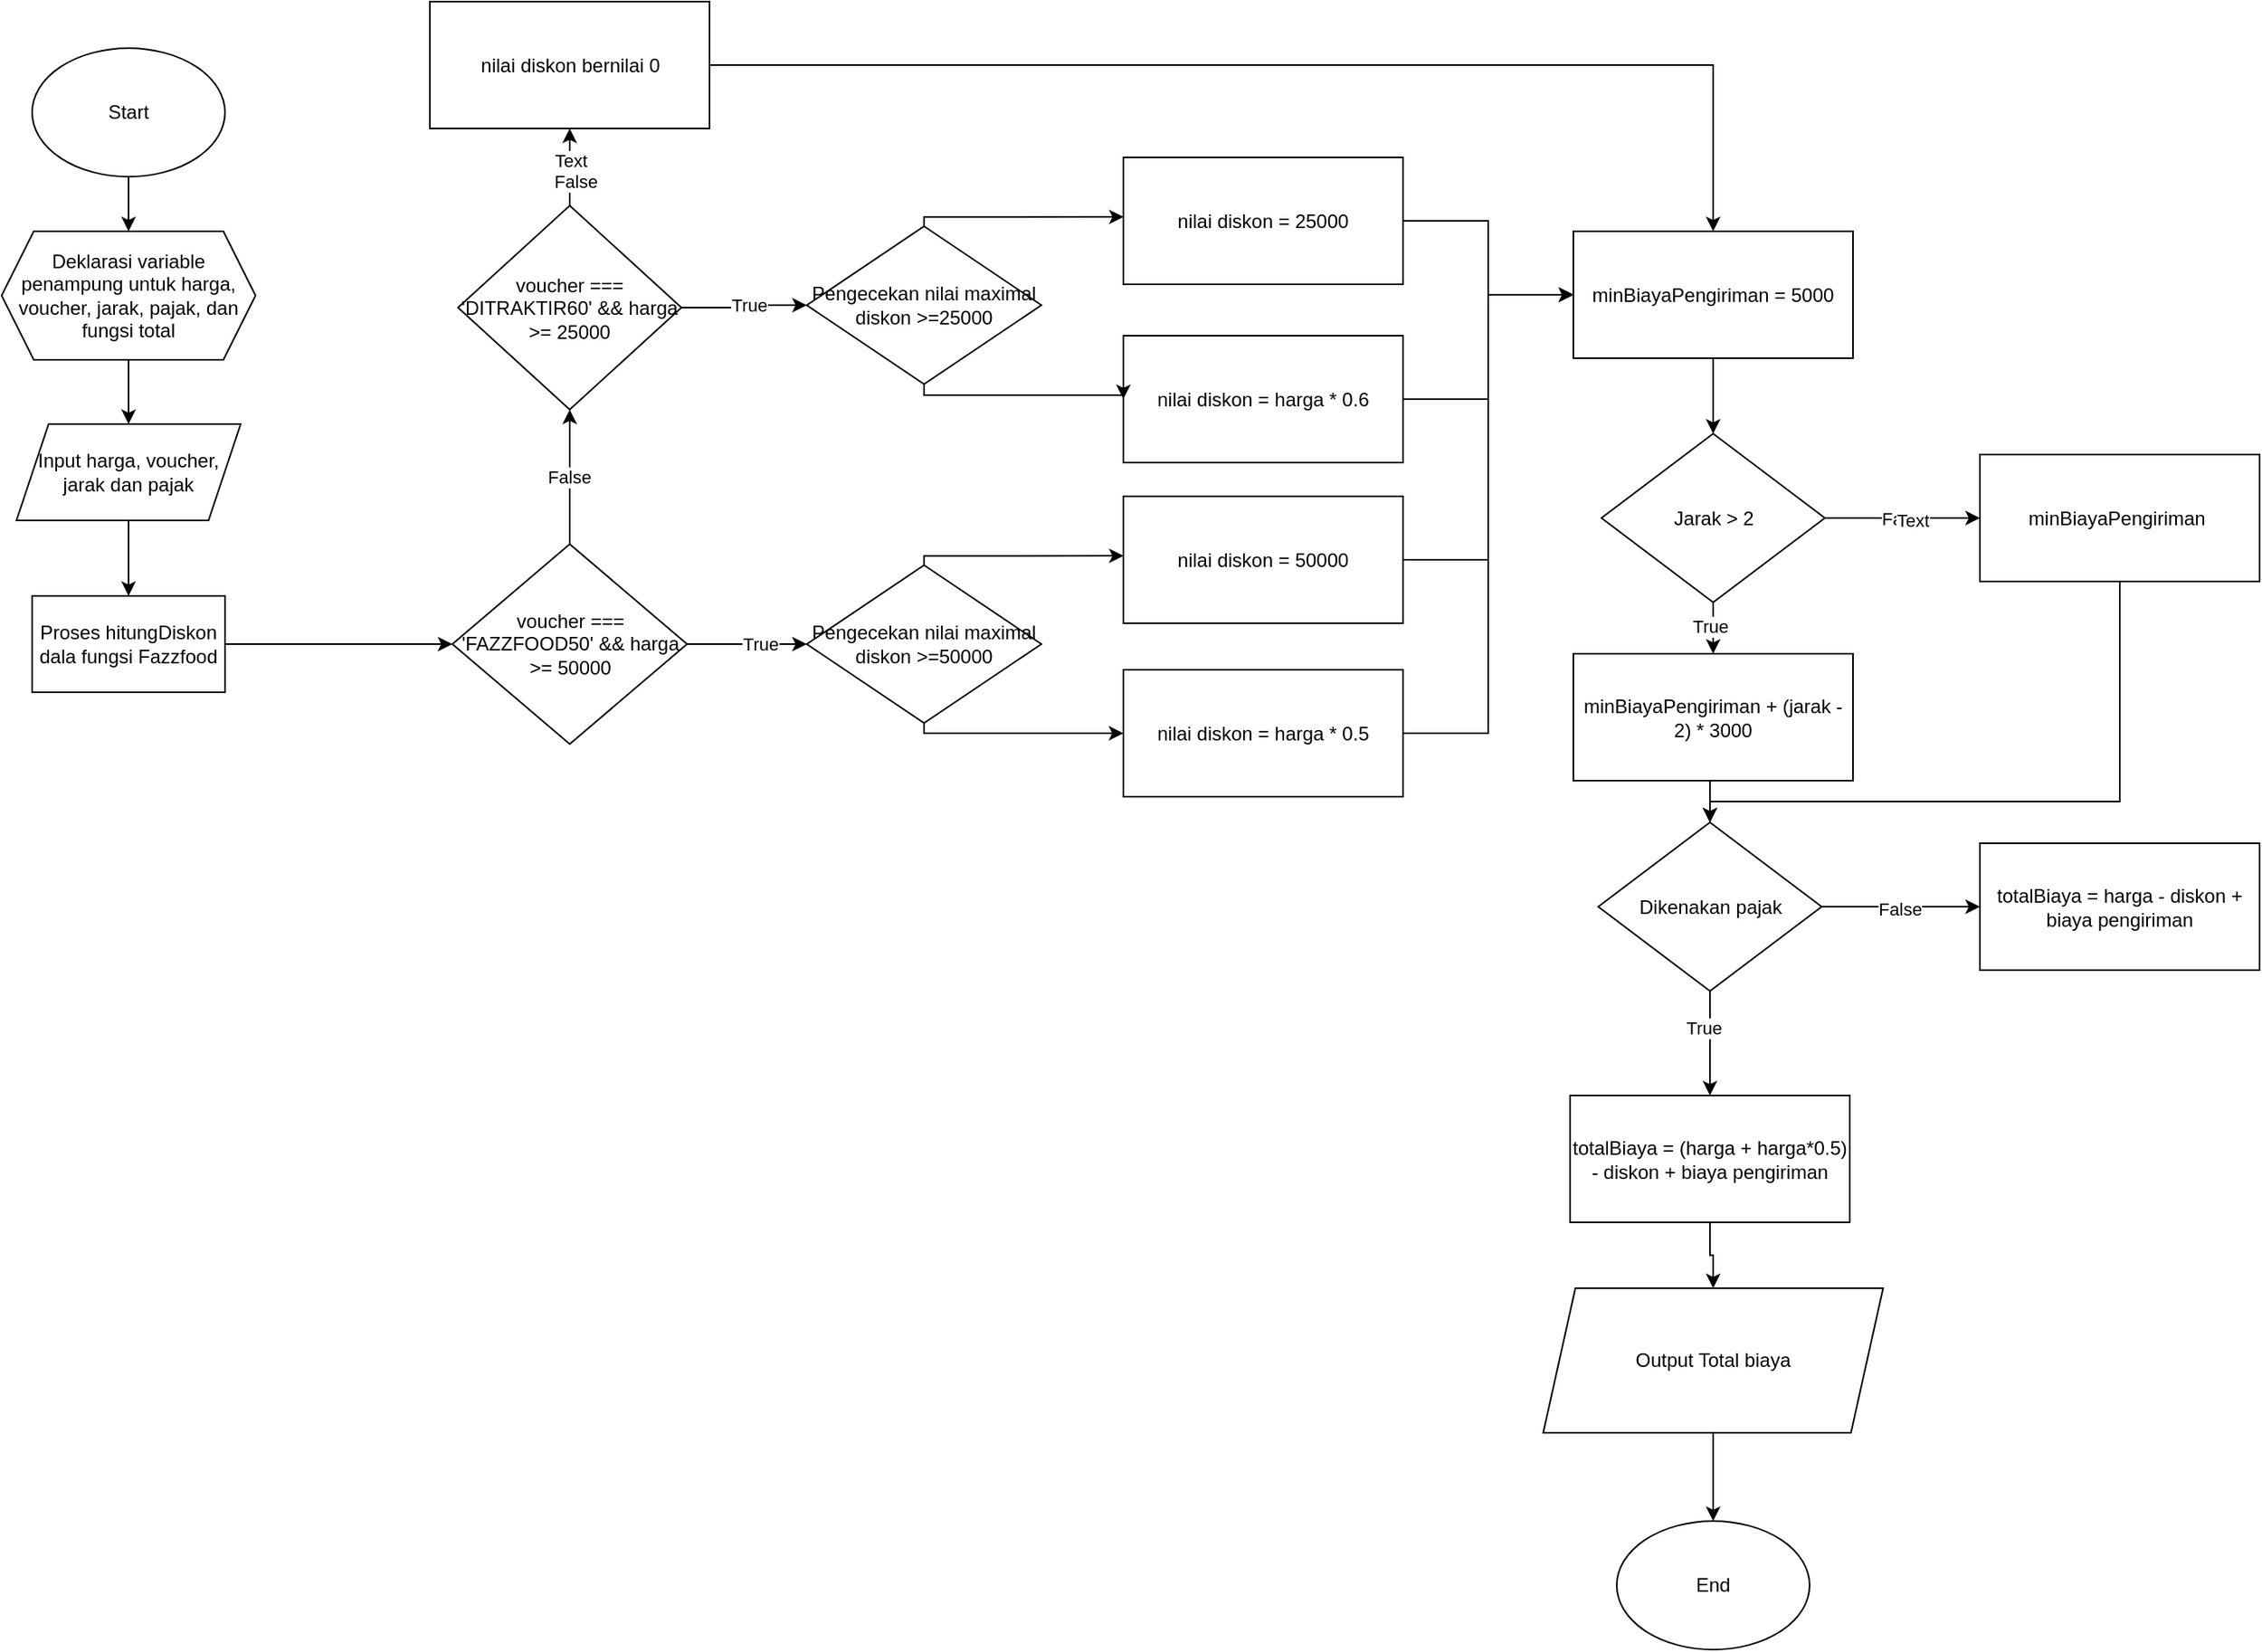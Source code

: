 <mxfile version="24.3.1" type="github" pages="2">
  <diagram name="Page-1" id="Uo2u7tEG_lrzLejc6Ttq">
    <mxGraphModel dx="2118" dy="555" grid="0" gridSize="10" guides="1" tooltips="1" connect="1" arrows="1" fold="1" page="0" pageScale="1" pageWidth="850" pageHeight="1100" math="0" shadow="0">
      <root>
        <mxCell id="0" />
        <mxCell id="1" parent="0" />
        <mxCell id="35b_0dzXBRFAwwr3QzYx-32" style="edgeStyle=orthogonalEdgeStyle;rounded=0;orthogonalLoop=1;jettySize=auto;html=1;exitX=0.5;exitY=1;exitDx=0;exitDy=0;entryX=0.5;entryY=0;entryDx=0;entryDy=0;" edge="1" parent="1" source="rYIxd7MZFAvHpRsqJdDO-1" target="35b_0dzXBRFAwwr3QzYx-2">
          <mxGeometry relative="1" as="geometry" />
        </mxCell>
        <mxCell id="rYIxd7MZFAvHpRsqJdDO-1" value="Start" style="ellipse;whiteSpace=wrap;html=1;" parent="1" vertex="1">
          <mxGeometry x="-633" y="81" width="120" height="80" as="geometry" />
        </mxCell>
        <mxCell id="35b_0dzXBRFAwwr3QzYx-34" style="edgeStyle=orthogonalEdgeStyle;rounded=0;orthogonalLoop=1;jettySize=auto;html=1;exitX=0.5;exitY=1;exitDx=0;exitDy=0;entryX=0.5;entryY=0;entryDx=0;entryDy=0;" edge="1" parent="1" source="rYIxd7MZFAvHpRsqJdDO-2" target="35b_0dzXBRFAwwr3QzYx-3">
          <mxGeometry relative="1" as="geometry" />
        </mxCell>
        <mxCell id="rYIxd7MZFAvHpRsqJdDO-2" value="Input harga, voucher, jarak dan pajak" style="shape=parallelogram;perimeter=parallelogramPerimeter;whiteSpace=wrap;html=1;fixedSize=1;" parent="1" vertex="1">
          <mxGeometry x="-642.75" y="315" width="139.5" height="60" as="geometry" />
        </mxCell>
        <mxCell id="35b_0dzXBRFAwwr3QzYx-33" style="edgeStyle=orthogonalEdgeStyle;rounded=0;orthogonalLoop=1;jettySize=auto;html=1;exitX=0.5;exitY=1;exitDx=0;exitDy=0;entryX=0.5;entryY=0;entryDx=0;entryDy=0;" edge="1" parent="1" source="35b_0dzXBRFAwwr3QzYx-2" target="rYIxd7MZFAvHpRsqJdDO-2">
          <mxGeometry relative="1" as="geometry" />
        </mxCell>
        <mxCell id="35b_0dzXBRFAwwr3QzYx-2" value="Deklarasi variable penampung untuk harga, voucher, jarak, pajak, dan fungsi total" style="shape=hexagon;perimeter=hexagonPerimeter2;whiteSpace=wrap;html=1;fixedSize=1;" vertex="1" parent="1">
          <mxGeometry x="-652" y="195" width="158" height="80" as="geometry" />
        </mxCell>
        <mxCell id="35b_0dzXBRFAwwr3QzYx-35" style="edgeStyle=orthogonalEdgeStyle;rounded=0;orthogonalLoop=1;jettySize=auto;html=1;exitX=1;exitY=0.5;exitDx=0;exitDy=0;entryX=0;entryY=0.5;entryDx=0;entryDy=0;" edge="1" parent="1" source="35b_0dzXBRFAwwr3QzYx-3" target="35b_0dzXBRFAwwr3QzYx-7">
          <mxGeometry relative="1" as="geometry" />
        </mxCell>
        <mxCell id="35b_0dzXBRFAwwr3QzYx-3" value="Proses hitungDiskon dala fungsi Fazzfood" style="rounded=0;whiteSpace=wrap;html=1;" vertex="1" parent="1">
          <mxGeometry x="-633" y="422" width="120" height="60" as="geometry" />
        </mxCell>
        <mxCell id="35b_0dzXBRFAwwr3QzYx-37" style="edgeStyle=orthogonalEdgeStyle;rounded=0;orthogonalLoop=1;jettySize=auto;html=1;exitX=0.5;exitY=0;exitDx=0;exitDy=0;entryX=0.5;entryY=1;entryDx=0;entryDy=0;" edge="1" parent="1" source="35b_0dzXBRFAwwr3QzYx-4" target="35b_0dzXBRFAwwr3QzYx-8">
          <mxGeometry relative="1" as="geometry" />
        </mxCell>
        <mxCell id="u7nZbo7VWtErgNVq_y-T-4" value="Text" style="edgeLabel;html=1;align=center;verticalAlign=middle;resizable=0;points=[];" vertex="1" connectable="0" parent="35b_0dzXBRFAwwr3QzYx-37">
          <mxGeometry x="0.172" relative="1" as="geometry">
            <mxPoint as="offset" />
          </mxGeometry>
        </mxCell>
        <mxCell id="u7nZbo7VWtErgNVq_y-T-5" value="False" style="edgeLabel;html=1;align=center;verticalAlign=middle;resizable=0;points=[];" vertex="1" connectable="0" parent="35b_0dzXBRFAwwr3QzYx-37">
          <mxGeometry x="-0.368" y="-3" relative="1" as="geometry">
            <mxPoint as="offset" />
          </mxGeometry>
        </mxCell>
        <mxCell id="35b_0dzXBRFAwwr3QzYx-47" style="edgeStyle=orthogonalEdgeStyle;rounded=0;orthogonalLoop=1;jettySize=auto;html=1;exitX=1;exitY=0.5;exitDx=0;exitDy=0;entryX=0;entryY=0.5;entryDx=0;entryDy=0;" edge="1" parent="1" source="35b_0dzXBRFAwwr3QzYx-4" target="35b_0dzXBRFAwwr3QzYx-45">
          <mxGeometry relative="1" as="geometry" />
        </mxCell>
        <mxCell id="u7nZbo7VWtErgNVq_y-T-3" value="True" style="edgeLabel;html=1;align=center;verticalAlign=middle;resizable=0;points=[];" vertex="1" connectable="0" parent="35b_0dzXBRFAwwr3QzYx-47">
          <mxGeometry x="0.084" relative="1" as="geometry">
            <mxPoint as="offset" />
          </mxGeometry>
        </mxCell>
        <mxCell id="35b_0dzXBRFAwwr3QzYx-4" value="voucher === &#39;DITRAKTIR60&#39; &amp;amp;&amp;amp; harga &amp;gt;= 25000" style="rhombus;whiteSpace=wrap;html=1;" vertex="1" parent="1">
          <mxGeometry x="-368" y="179" width="139" height="127" as="geometry" />
        </mxCell>
        <mxCell id="35b_0dzXBRFAwwr3QzYx-36" style="edgeStyle=orthogonalEdgeStyle;rounded=0;orthogonalLoop=1;jettySize=auto;html=1;exitX=0.5;exitY=0;exitDx=0;exitDy=0;entryX=0.5;entryY=1;entryDx=0;entryDy=0;" edge="1" parent="1" source="35b_0dzXBRFAwwr3QzYx-7" target="35b_0dzXBRFAwwr3QzYx-4">
          <mxGeometry relative="1" as="geometry" />
        </mxCell>
        <mxCell id="u7nZbo7VWtErgNVq_y-T-2" value="False" style="edgeLabel;html=1;align=center;verticalAlign=middle;resizable=0;points=[];" vertex="1" connectable="0" parent="35b_0dzXBRFAwwr3QzYx-36">
          <mxGeometry x="0.013" y="1" relative="1" as="geometry">
            <mxPoint as="offset" />
          </mxGeometry>
        </mxCell>
        <mxCell id="35b_0dzXBRFAwwr3QzYx-38" style="edgeStyle=orthogonalEdgeStyle;rounded=0;orthogonalLoop=1;jettySize=auto;html=1;exitX=1;exitY=0.5;exitDx=0;exitDy=0;entryX=0;entryY=0.5;entryDx=0;entryDy=0;" edge="1" parent="1" source="35b_0dzXBRFAwwr3QzYx-7" target="35b_0dzXBRFAwwr3QzYx-26">
          <mxGeometry relative="1" as="geometry" />
        </mxCell>
        <mxCell id="u7nZbo7VWtErgNVq_y-T-1" value="True" style="edgeLabel;html=1;align=center;verticalAlign=middle;resizable=0;points=[];" vertex="1" connectable="0" parent="35b_0dzXBRFAwwr3QzYx-38">
          <mxGeometry x="0.212" relative="1" as="geometry">
            <mxPoint as="offset" />
          </mxGeometry>
        </mxCell>
        <mxCell id="35b_0dzXBRFAwwr3QzYx-7" value="voucher === &#39;FAZZFOOD50&#39; &amp;amp;&amp;amp; harga &amp;gt;= 50000" style="rhombus;whiteSpace=wrap;html=1;" vertex="1" parent="1">
          <mxGeometry x="-371.5" y="389.75" width="146" height="124.5" as="geometry" />
        </mxCell>
        <mxCell id="35b_0dzXBRFAwwr3QzYx-53" style="edgeStyle=orthogonalEdgeStyle;rounded=0;orthogonalLoop=1;jettySize=auto;html=1;exitX=1;exitY=0.5;exitDx=0;exitDy=0;" edge="1" parent="1" source="35b_0dzXBRFAwwr3QzYx-8" target="35b_0dzXBRFAwwr3QzYx-14">
          <mxGeometry relative="1" as="geometry" />
        </mxCell>
        <mxCell id="35b_0dzXBRFAwwr3QzYx-8" value="nilai diskon bernilai 0" style="rounded=0;whiteSpace=wrap;html=1;" vertex="1" parent="1">
          <mxGeometry x="-385.5" y="52" width="174" height="79" as="geometry" />
        </mxCell>
        <mxCell id="35b_0dzXBRFAwwr3QzYx-58" style="edgeStyle=orthogonalEdgeStyle;rounded=0;orthogonalLoop=1;jettySize=auto;html=1;exitX=1;exitY=0.5;exitDx=0;exitDy=0;entryX=0;entryY=0.5;entryDx=0;entryDy=0;" edge="1" parent="1" source="35b_0dzXBRFAwwr3QzYx-9" target="35b_0dzXBRFAwwr3QzYx-14">
          <mxGeometry relative="1" as="geometry" />
        </mxCell>
        <mxCell id="35b_0dzXBRFAwwr3QzYx-9" value="nilai diskon = 50000" style="rounded=0;whiteSpace=wrap;html=1;" vertex="1" parent="1">
          <mxGeometry x="46" y="360" width="174" height="79" as="geometry" />
        </mxCell>
        <mxCell id="35b_0dzXBRFAwwr3QzYx-59" style="edgeStyle=orthogonalEdgeStyle;rounded=0;orthogonalLoop=1;jettySize=auto;html=1;exitX=1;exitY=0.5;exitDx=0;exitDy=0;entryX=0;entryY=0.5;entryDx=0;entryDy=0;" edge="1" parent="1" source="35b_0dzXBRFAwwr3QzYx-10" target="35b_0dzXBRFAwwr3QzYx-14">
          <mxGeometry relative="1" as="geometry" />
        </mxCell>
        <mxCell id="35b_0dzXBRFAwwr3QzYx-10" value="nilai diskon = harga * 0.5" style="rounded=0;whiteSpace=wrap;html=1;" vertex="1" parent="1">
          <mxGeometry x="46" y="468" width="174" height="79" as="geometry" />
        </mxCell>
        <mxCell id="35b_0dzXBRFAwwr3QzYx-60" style="edgeStyle=orthogonalEdgeStyle;rounded=0;orthogonalLoop=1;jettySize=auto;html=1;exitX=0.5;exitY=1;exitDx=0;exitDy=0;entryX=0.5;entryY=0;entryDx=0;entryDy=0;" edge="1" parent="1" source="35b_0dzXBRFAwwr3QzYx-14" target="35b_0dzXBRFAwwr3QzYx-52">
          <mxGeometry relative="1" as="geometry" />
        </mxCell>
        <mxCell id="35b_0dzXBRFAwwr3QzYx-14" value="minBiayaPengiriman = 5000" style="rounded=0;whiteSpace=wrap;html=1;" vertex="1" parent="1">
          <mxGeometry x="326" y="195" width="174" height="79" as="geometry" />
        </mxCell>
        <mxCell id="35b_0dzXBRFAwwr3QzYx-67" style="edgeStyle=orthogonalEdgeStyle;rounded=0;orthogonalLoop=1;jettySize=auto;html=1;exitX=1;exitY=0.5;exitDx=0;exitDy=0;entryX=0;entryY=0.5;entryDx=0;entryDy=0;" edge="1" parent="1" source="35b_0dzXBRFAwwr3QzYx-15" target="35b_0dzXBRFAwwr3QzYx-16">
          <mxGeometry relative="1" as="geometry" />
        </mxCell>
        <mxCell id="u7nZbo7VWtErgNVq_y-T-8" value="False" style="edgeLabel;html=1;align=center;verticalAlign=middle;resizable=0;points=[];" vertex="1" connectable="0" parent="35b_0dzXBRFAwwr3QzYx-67">
          <mxGeometry x="-0.014" y="-1" relative="1" as="geometry">
            <mxPoint as="offset" />
          </mxGeometry>
        </mxCell>
        <mxCell id="35b_0dzXBRFAwwr3QzYx-68" style="edgeStyle=orthogonalEdgeStyle;rounded=0;orthogonalLoop=1;jettySize=auto;html=1;exitX=0.5;exitY=1;exitDx=0;exitDy=0;entryX=0.5;entryY=0;entryDx=0;entryDy=0;" edge="1" parent="1" source="35b_0dzXBRFAwwr3QzYx-15" target="35b_0dzXBRFAwwr3QzYx-17">
          <mxGeometry relative="1" as="geometry" />
        </mxCell>
        <mxCell id="u7nZbo7VWtErgNVq_y-T-9" value="True" style="edgeLabel;html=1;align=center;verticalAlign=middle;resizable=0;points=[];" vertex="1" connectable="0" parent="35b_0dzXBRFAwwr3QzYx-68">
          <mxGeometry x="-0.332" y="-4" relative="1" as="geometry">
            <mxPoint y="1" as="offset" />
          </mxGeometry>
        </mxCell>
        <mxCell id="35b_0dzXBRFAwwr3QzYx-15" value="Dikenakan pajak" style="rhombus;whiteSpace=wrap;html=1;" vertex="1" parent="1">
          <mxGeometry x="341.5" y="563" width="139" height="105" as="geometry" />
        </mxCell>
        <mxCell id="35b_0dzXBRFAwwr3QzYx-16" value="totalBiaya = harga - diskon + biaya pengiriman" style="rounded=0;whiteSpace=wrap;html=1;" vertex="1" parent="1">
          <mxGeometry x="579" y="576" width="174" height="79" as="geometry" />
        </mxCell>
        <mxCell id="35b_0dzXBRFAwwr3QzYx-69" style="edgeStyle=orthogonalEdgeStyle;rounded=0;orthogonalLoop=1;jettySize=auto;html=1;exitX=0.5;exitY=1;exitDx=0;exitDy=0;entryX=0.5;entryY=0;entryDx=0;entryDy=0;" edge="1" parent="1" source="35b_0dzXBRFAwwr3QzYx-17" target="35b_0dzXBRFAwwr3QzYx-22">
          <mxGeometry relative="1" as="geometry" />
        </mxCell>
        <mxCell id="35b_0dzXBRFAwwr3QzYx-17" value="totalBiaya = (harga + harga*0.5) - diskon + biaya pengiriman" style="rounded=0;whiteSpace=wrap;html=1;" vertex="1" parent="1">
          <mxGeometry x="324" y="733" width="174" height="79" as="geometry" />
        </mxCell>
        <mxCell id="35b_0dzXBRFAwwr3QzYx-70" style="edgeStyle=orthogonalEdgeStyle;rounded=0;orthogonalLoop=1;jettySize=auto;html=1;exitX=0.5;exitY=1;exitDx=0;exitDy=0;entryX=0.5;entryY=0;entryDx=0;entryDy=0;" edge="1" parent="1" source="35b_0dzXBRFAwwr3QzYx-22" target="35b_0dzXBRFAwwr3QzYx-23">
          <mxGeometry relative="1" as="geometry" />
        </mxCell>
        <mxCell id="35b_0dzXBRFAwwr3QzYx-22" value="Output Total biaya" style="shape=parallelogram;perimeter=parallelogramPerimeter;whiteSpace=wrap;html=1;fixedSize=1;" vertex="1" parent="1">
          <mxGeometry x="307.25" y="853" width="211.5" height="90" as="geometry" />
        </mxCell>
        <mxCell id="35b_0dzXBRFAwwr3QzYx-23" value="End" style="ellipse;whiteSpace=wrap;html=1;" vertex="1" parent="1">
          <mxGeometry x="353" y="998" width="120" height="80" as="geometry" />
        </mxCell>
        <mxCell id="35b_0dzXBRFAwwr3QzYx-40" style="edgeStyle=orthogonalEdgeStyle;rounded=0;orthogonalLoop=1;jettySize=auto;html=1;exitX=0.5;exitY=1;exitDx=0;exitDy=0;entryX=0;entryY=0.5;entryDx=0;entryDy=0;" edge="1" parent="1" source="35b_0dzXBRFAwwr3QzYx-26" target="35b_0dzXBRFAwwr3QzYx-10">
          <mxGeometry relative="1" as="geometry">
            <Array as="points">
              <mxPoint x="-78" y="508" />
            </Array>
          </mxGeometry>
        </mxCell>
        <mxCell id="35b_0dzXBRFAwwr3QzYx-26" value="Pengecekan nilai maximal diskon &amp;gt;=50000" style="rhombus;whiteSpace=wrap;html=1;" vertex="1" parent="1">
          <mxGeometry x="-151" y="402.88" width="146" height="98.25" as="geometry" />
        </mxCell>
        <mxCell id="35b_0dzXBRFAwwr3QzYx-39" style="edgeStyle=orthogonalEdgeStyle;rounded=0;orthogonalLoop=1;jettySize=auto;html=1;exitX=0.5;exitY=0;exitDx=0;exitDy=0;entryX=0.001;entryY=0.469;entryDx=0;entryDy=0;entryPerimeter=0;" edge="1" parent="1" source="35b_0dzXBRFAwwr3QzYx-26" target="35b_0dzXBRFAwwr3QzYx-9">
          <mxGeometry relative="1" as="geometry">
            <Array as="points">
              <mxPoint x="-78" y="397" />
            </Array>
          </mxGeometry>
        </mxCell>
        <mxCell id="35b_0dzXBRFAwwr3QzYx-54" style="edgeStyle=orthogonalEdgeStyle;rounded=0;orthogonalLoop=1;jettySize=auto;html=1;exitX=1;exitY=0.5;exitDx=0;exitDy=0;" edge="1" parent="1" source="35b_0dzXBRFAwwr3QzYx-42" target="35b_0dzXBRFAwwr3QzYx-14">
          <mxGeometry relative="1" as="geometry" />
        </mxCell>
        <mxCell id="35b_0dzXBRFAwwr3QzYx-42" value="nilai diskon = 25000" style="rounded=0;whiteSpace=wrap;html=1;" vertex="1" parent="1">
          <mxGeometry x="46" y="149" width="174" height="79" as="geometry" />
        </mxCell>
        <mxCell id="35b_0dzXBRFAwwr3QzYx-56" style="edgeStyle=orthogonalEdgeStyle;rounded=0;orthogonalLoop=1;jettySize=auto;html=1;exitX=1;exitY=0.5;exitDx=0;exitDy=0;" edge="1" parent="1" source="35b_0dzXBRFAwwr3QzYx-43" target="35b_0dzXBRFAwwr3QzYx-14">
          <mxGeometry relative="1" as="geometry" />
        </mxCell>
        <mxCell id="35b_0dzXBRFAwwr3QzYx-43" value="nilai diskon = harga * 0.6" style="rounded=0;whiteSpace=wrap;html=1;" vertex="1" parent="1">
          <mxGeometry x="46" y="260" width="174" height="79" as="geometry" />
        </mxCell>
        <mxCell id="35b_0dzXBRFAwwr3QzYx-44" style="edgeStyle=orthogonalEdgeStyle;rounded=0;orthogonalLoop=1;jettySize=auto;html=1;exitX=0.5;exitY=1;exitDx=0;exitDy=0;entryX=0;entryY=0.5;entryDx=0;entryDy=0;" edge="1" source="35b_0dzXBRFAwwr3QzYx-45" target="35b_0dzXBRFAwwr3QzYx-43" parent="1">
          <mxGeometry relative="1" as="geometry">
            <Array as="points">
              <mxPoint x="-78" y="297" />
            </Array>
          </mxGeometry>
        </mxCell>
        <mxCell id="35b_0dzXBRFAwwr3QzYx-45" value="Pengecekan nilai maximal diskon &amp;gt;=25000" style="rhombus;whiteSpace=wrap;html=1;" vertex="1" parent="1">
          <mxGeometry x="-151" y="191.88" width="146" height="98.25" as="geometry" />
        </mxCell>
        <mxCell id="35b_0dzXBRFAwwr3QzYx-46" style="edgeStyle=orthogonalEdgeStyle;rounded=0;orthogonalLoop=1;jettySize=auto;html=1;exitX=0.5;exitY=0;exitDx=0;exitDy=0;entryX=0.001;entryY=0.469;entryDx=0;entryDy=0;entryPerimeter=0;" edge="1" source="35b_0dzXBRFAwwr3QzYx-45" target="35b_0dzXBRFAwwr3QzYx-42" parent="1">
          <mxGeometry relative="1" as="geometry">
            <Array as="points">
              <mxPoint x="-78" y="186" />
            </Array>
          </mxGeometry>
        </mxCell>
        <mxCell id="35b_0dzXBRFAwwr3QzYx-62" value="False" style="edgeStyle=orthogonalEdgeStyle;rounded=0;orthogonalLoop=1;jettySize=auto;html=1;exitX=1;exitY=0.5;exitDx=0;exitDy=0;entryX=0;entryY=0.5;entryDx=0;entryDy=0;" edge="1" parent="1" source="35b_0dzXBRFAwwr3QzYx-52" target="35b_0dzXBRFAwwr3QzYx-61">
          <mxGeometry relative="1" as="geometry" />
        </mxCell>
        <mxCell id="u7nZbo7VWtErgNVq_y-T-6" value="Text" style="edgeLabel;html=1;align=center;verticalAlign=middle;resizable=0;points=[];" vertex="1" connectable="0" parent="35b_0dzXBRFAwwr3QzYx-62">
          <mxGeometry x="0.136" y="-1" relative="1" as="geometry">
            <mxPoint x="-1" as="offset" />
          </mxGeometry>
        </mxCell>
        <mxCell id="35b_0dzXBRFAwwr3QzYx-64" style="edgeStyle=orthogonalEdgeStyle;rounded=0;orthogonalLoop=1;jettySize=auto;html=1;exitX=0.5;exitY=1;exitDx=0;exitDy=0;entryX=0.5;entryY=0;entryDx=0;entryDy=0;" edge="1" parent="1" source="35b_0dzXBRFAwwr3QzYx-52" target="35b_0dzXBRFAwwr3QzYx-63">
          <mxGeometry relative="1" as="geometry" />
        </mxCell>
        <mxCell id="u7nZbo7VWtErgNVq_y-T-7" value="True" style="edgeLabel;html=1;align=center;verticalAlign=middle;resizable=0;points=[];" vertex="1" connectable="0" parent="35b_0dzXBRFAwwr3QzYx-64">
          <mxGeometry x="-0.107" y="-2" relative="1" as="geometry">
            <mxPoint as="offset" />
          </mxGeometry>
        </mxCell>
        <mxCell id="35b_0dzXBRFAwwr3QzYx-52" value="Jarak &amp;gt; 2" style="rhombus;whiteSpace=wrap;html=1;" vertex="1" parent="1">
          <mxGeometry x="343.5" y="321" width="139" height="105" as="geometry" />
        </mxCell>
        <mxCell id="35b_0dzXBRFAwwr3QzYx-66" style="edgeStyle=orthogonalEdgeStyle;rounded=0;orthogonalLoop=1;jettySize=auto;html=1;exitX=0.5;exitY=1;exitDx=0;exitDy=0;entryX=0.5;entryY=0;entryDx=0;entryDy=0;" edge="1" parent="1" source="35b_0dzXBRFAwwr3QzYx-61" target="35b_0dzXBRFAwwr3QzYx-15">
          <mxGeometry relative="1" as="geometry">
            <Array as="points">
              <mxPoint x="666" y="550" />
              <mxPoint x="411" y="550" />
            </Array>
          </mxGeometry>
        </mxCell>
        <mxCell id="35b_0dzXBRFAwwr3QzYx-61" value="minBiayaPengiriman&amp;nbsp;" style="rounded=0;whiteSpace=wrap;html=1;" vertex="1" parent="1">
          <mxGeometry x="579" y="334" width="174" height="79" as="geometry" />
        </mxCell>
        <mxCell id="35b_0dzXBRFAwwr3QzYx-65" style="edgeStyle=orthogonalEdgeStyle;rounded=0;orthogonalLoop=1;jettySize=auto;html=1;exitX=0.5;exitY=1;exitDx=0;exitDy=0;entryX=0.5;entryY=0;entryDx=0;entryDy=0;" edge="1" parent="1" source="35b_0dzXBRFAwwr3QzYx-63" target="35b_0dzXBRFAwwr3QzYx-15">
          <mxGeometry relative="1" as="geometry" />
        </mxCell>
        <mxCell id="35b_0dzXBRFAwwr3QzYx-63" value="minBiayaPengiriman + (jarak - 2) * 3000" style="rounded=0;whiteSpace=wrap;html=1;" vertex="1" parent="1">
          <mxGeometry x="326" y="458" width="174" height="79" as="geometry" />
        </mxCell>
      </root>
    </mxGraphModel>
  </diagram>
  <diagram id="nuC8Ax_H9xBdokMIt42s" name="Page-2">
    <mxGraphModel dx="3339" dy="2149" grid="0" gridSize="10" guides="1" tooltips="1" connect="1" arrows="1" fold="1" page="1" pageScale="1" pageWidth="850" pageHeight="1100" math="0" shadow="0">
      <root>
        <mxCell id="0" />
        <mxCell id="1" parent="0" />
        <mxCell id="c6fVYJ-i1Qcl1N3udx0y-1" style="edgeStyle=orthogonalEdgeStyle;rounded=0;orthogonalLoop=1;jettySize=auto;html=1;exitX=0.5;exitY=1;exitDx=0;exitDy=0;entryX=0.5;entryY=0;entryDx=0;entryDy=0;" edge="1" parent="1" source="_o7Od1sVKJQ2oDsUsaq_-1" target="zdehXh8jDcu0j8fo2TEM-1">
          <mxGeometry relative="1" as="geometry" />
        </mxCell>
        <mxCell id="_o7Od1sVKJQ2oDsUsaq_-1" value="Start" style="ellipse;whiteSpace=wrap;html=1;" vertex="1" parent="1">
          <mxGeometry x="42" y="36" width="107" height="56" as="geometry" />
        </mxCell>
        <mxCell id="c6fVYJ-i1Qcl1N3udx0y-2" style="edgeStyle=orthogonalEdgeStyle;rounded=0;orthogonalLoop=1;jettySize=auto;html=1;exitX=0.5;exitY=1;exitDx=0;exitDy=0;entryX=0.5;entryY=0;entryDx=0;entryDy=0;" edge="1" parent="1" source="zdehXh8jDcu0j8fo2TEM-1" target="zdehXh8jDcu0j8fo2TEM-3">
          <mxGeometry relative="1" as="geometry" />
        </mxCell>
        <mxCell id="zdehXh8jDcu0j8fo2TEM-1" value="Deklarasi variable result dan currentNum" style="shape=hexagon;perimeter=hexagonPerimeter2;whiteSpace=wrap;html=1;fixedSize=1;" vertex="1" parent="1">
          <mxGeometry x="26.25" y="122" width="138.5" height="72" as="geometry" />
        </mxCell>
        <mxCell id="c6fVYJ-i1Qcl1N3udx0y-3" style="edgeStyle=orthogonalEdgeStyle;rounded=0;orthogonalLoop=1;jettySize=auto;html=1;exitX=0.5;exitY=1;exitDx=0;exitDy=0;entryX=0.5;entryY=0;entryDx=0;entryDy=0;" edge="1" parent="1" source="zdehXh8jDcu0j8fo2TEM-3" target="WLlgRnIR2XegNx-I-f0g-4">
          <mxGeometry relative="1" as="geometry" />
        </mxCell>
        <mxCell id="zdehXh8jDcu0j8fo2TEM-3" value="Input" style="shape=parallelogram;perimeter=parallelogramPerimeter;whiteSpace=wrap;html=1;fixedSize=1;" vertex="1" parent="1">
          <mxGeometry x="24.5" y="225" width="142" height="64" as="geometry" />
        </mxCell>
        <mxCell id="c6fVYJ-i1Qcl1N3udx0y-7" style="edgeStyle=orthogonalEdgeStyle;rounded=0;orthogonalLoop=1;jettySize=auto;html=1;exitX=0.5;exitY=1;exitDx=0;exitDy=0;entryX=0.5;entryY=0;entryDx=0;entryDy=0;" edge="1" parent="1" source="WLlgRnIR2XegNx-I-f0g-2" target="WLlgRnIR2XegNx-I-f0g-3">
          <mxGeometry relative="1" as="geometry" />
        </mxCell>
        <mxCell id="WLlgRnIR2XegNx-I-f0g-2" value="i = 0" style="rounded=0;whiteSpace=wrap;html=1;" vertex="1" parent="1">
          <mxGeometry x="37.5" y="419" width="116" height="57" as="geometry" />
        </mxCell>
        <mxCell id="c6fVYJ-i1Qcl1N3udx0y-8" style="edgeStyle=orthogonalEdgeStyle;rounded=0;orthogonalLoop=1;jettySize=auto;html=1;exitX=0.5;exitY=1;exitDx=0;exitDy=0;entryX=0.5;entryY=0;entryDx=0;entryDy=0;" edge="1" parent="1" source="WLlgRnIR2XegNx-I-f0g-3" target="WLlgRnIR2XegNx-I-f0g-5">
          <mxGeometry relative="1" as="geometry" />
        </mxCell>
        <mxCell id="c6fVYJ-i1Qcl1N3udx0y-9" value="True" style="edgeLabel;html=1;align=center;verticalAlign=middle;resizable=0;points=[];" vertex="1" connectable="0" parent="c6fVYJ-i1Qcl1N3udx0y-8">
          <mxGeometry x="-0.136" y="-1" relative="1" as="geometry">
            <mxPoint as="offset" />
          </mxGeometry>
        </mxCell>
        <mxCell id="c6fVYJ-i1Qcl1N3udx0y-31" style="edgeStyle=orthogonalEdgeStyle;rounded=0;orthogonalLoop=1;jettySize=auto;html=1;exitX=1;exitY=0.5;exitDx=0;exitDy=0;entryX=0;entryY=0.5;entryDx=0;entryDy=0;" edge="1" parent="1" source="WLlgRnIR2XegNx-I-f0g-3" target="c6fVYJ-i1Qcl1N3udx0y-30">
          <mxGeometry relative="1" as="geometry" />
        </mxCell>
        <mxCell id="c6fVYJ-i1Qcl1N3udx0y-32" value="False" style="edgeLabel;html=1;align=center;verticalAlign=middle;resizable=0;points=[];" vertex="1" connectable="0" parent="c6fVYJ-i1Qcl1N3udx0y-31">
          <mxGeometry x="0.253" y="1" relative="1" as="geometry">
            <mxPoint x="-16" y="1" as="offset" />
          </mxGeometry>
        </mxCell>
        <mxCell id="WLlgRnIR2XegNx-I-f0g-3" value="i &amp;lt; numStr.length" style="rhombus;whiteSpace=wrap;html=1;" vertex="1" parent="1">
          <mxGeometry x="21" y="499" width="149" height="85" as="geometry" />
        </mxCell>
        <mxCell id="c6fVYJ-i1Qcl1N3udx0y-6" style="edgeStyle=orthogonalEdgeStyle;rounded=0;orthogonalLoop=1;jettySize=auto;html=1;exitX=0.5;exitY=1;exitDx=0;exitDy=0;entryX=0.5;entryY=0;entryDx=0;entryDy=0;" edge="1" parent="1" source="WLlgRnIR2XegNx-I-f0g-4" target="WLlgRnIR2XegNx-I-f0g-2">
          <mxGeometry relative="1" as="geometry" />
        </mxCell>
        <mxCell id="WLlgRnIR2XegNx-I-f0g-4" value="numStr = input + &quot;&quot;" style="rounded=0;whiteSpace=wrap;html=1;" vertex="1" parent="1">
          <mxGeometry x="37.5" y="323" width="116" height="57" as="geometry" />
        </mxCell>
        <mxCell id="c6fVYJ-i1Qcl1N3udx0y-10" style="edgeStyle=orthogonalEdgeStyle;rounded=0;orthogonalLoop=1;jettySize=auto;html=1;exitX=0.5;exitY=1;exitDx=0;exitDy=0;entryX=0.5;entryY=0;entryDx=0;entryDy=0;" edge="1" parent="1" source="WLlgRnIR2XegNx-I-f0g-5" target="WLlgRnIR2XegNx-I-f0g-6">
          <mxGeometry relative="1" as="geometry" />
        </mxCell>
        <mxCell id="WLlgRnIR2XegNx-I-f0g-5" value="char = numStr[i]" style="rounded=0;whiteSpace=wrap;html=1;" vertex="1" parent="1">
          <mxGeometry x="35.5" y="627" width="120" height="60" as="geometry" />
        </mxCell>
        <mxCell id="c6fVYJ-i1Qcl1N3udx0y-23" style="edgeStyle=orthogonalEdgeStyle;rounded=0;orthogonalLoop=1;jettySize=auto;html=1;exitX=0;exitY=0.5;exitDx=0;exitDy=0;entryX=1;entryY=0.5;entryDx=0;entryDy=0;" edge="1" parent="1" source="WLlgRnIR2XegNx-I-f0g-6" target="WLlgRnIR2XegNx-I-f0g-8">
          <mxGeometry relative="1" as="geometry" />
        </mxCell>
        <mxCell id="c6fVYJ-i1Qcl1N3udx0y-25" value="True" style="edgeLabel;html=1;align=center;verticalAlign=middle;resizable=0;points=[];" vertex="1" connectable="0" parent="c6fVYJ-i1Qcl1N3udx0y-23">
          <mxGeometry x="0.031" y="3" relative="1" as="geometry">
            <mxPoint x="4" y="-3" as="offset" />
          </mxGeometry>
        </mxCell>
        <mxCell id="c6fVYJ-i1Qcl1N3udx0y-27" style="edgeStyle=orthogonalEdgeStyle;rounded=0;orthogonalLoop=1;jettySize=auto;html=1;exitX=0.5;exitY=1;exitDx=0;exitDy=0;entryX=0.5;entryY=0;entryDx=0;entryDy=0;" edge="1" parent="1" source="WLlgRnIR2XegNx-I-f0g-6" target="c6fVYJ-i1Qcl1N3udx0y-20">
          <mxGeometry relative="1" as="geometry" />
        </mxCell>
        <mxCell id="c6fVYJ-i1Qcl1N3udx0y-29" value="False" style="edgeLabel;html=1;align=center;verticalAlign=middle;resizable=0;points=[];" vertex="1" connectable="0" parent="c6fVYJ-i1Qcl1N3udx0y-27">
          <mxGeometry x="-0.021" y="4" relative="1" as="geometry">
            <mxPoint as="offset" />
          </mxGeometry>
        </mxCell>
        <mxCell id="WLlgRnIR2XegNx-I-f0g-6" value="char === &quot;0&quot;" style="rhombus;whiteSpace=wrap;html=1;" vertex="1" parent="1">
          <mxGeometry x="21" y="713" width="149" height="85" as="geometry" />
        </mxCell>
        <mxCell id="c6fVYJ-i1Qcl1N3udx0y-22" style="edgeStyle=orthogonalEdgeStyle;rounded=0;orthogonalLoop=1;jettySize=auto;html=1;exitX=0.5;exitY=0;exitDx=0;exitDy=0;entryX=0.5;entryY=1;entryDx=0;entryDy=0;" edge="1" parent="1" source="WLlgRnIR2XegNx-I-f0g-8" target="c6fVYJ-i1Qcl1N3udx0y-17">
          <mxGeometry relative="1" as="geometry" />
        </mxCell>
        <mxCell id="WLlgRnIR2XegNx-I-f0g-8" value="result += sortNumber(currentNum)" style="shape=process;whiteSpace=wrap;html=1;backgroundOutline=1;" vertex="1" parent="1">
          <mxGeometry x="-165" y="714" width="142" height="84" as="geometry" />
        </mxCell>
        <mxCell id="c6fVYJ-i1Qcl1N3udx0y-19" style="edgeStyle=orthogonalEdgeStyle;rounded=0;orthogonalLoop=1;jettySize=auto;html=1;exitX=1;exitY=0.5;exitDx=0;exitDy=0;entryX=0;entryY=0.5;entryDx=0;entryDy=0;" edge="1" parent="1" source="c6fVYJ-i1Qcl1N3udx0y-17" target="WLlgRnIR2XegNx-I-f0g-3">
          <mxGeometry relative="1" as="geometry" />
        </mxCell>
        <mxCell id="c6fVYJ-i1Qcl1N3udx0y-17" value="i++" style="rounded=0;whiteSpace=wrap;html=1;" vertex="1" parent="1">
          <mxGeometry x="-154" y="511.5" width="120" height="60" as="geometry" />
        </mxCell>
        <mxCell id="c6fVYJ-i1Qcl1N3udx0y-28" style="edgeStyle=orthogonalEdgeStyle;rounded=0;orthogonalLoop=1;jettySize=auto;html=1;exitX=0;exitY=0.5;exitDx=0;exitDy=0;entryX=0;entryY=0.5;entryDx=0;entryDy=0;" edge="1" parent="1" source="c6fVYJ-i1Qcl1N3udx0y-20" target="c6fVYJ-i1Qcl1N3udx0y-17">
          <mxGeometry relative="1" as="geometry" />
        </mxCell>
        <mxCell id="c6fVYJ-i1Qcl1N3udx0y-20" value="currentNum += char" style="rounded=0;whiteSpace=wrap;html=1;" vertex="1" parent="1">
          <mxGeometry x="35.5" y="845" width="120" height="60" as="geometry" />
        </mxCell>
        <mxCell id="c6fVYJ-i1Qcl1N3udx0y-34" style="edgeStyle=orthogonalEdgeStyle;rounded=0;orthogonalLoop=1;jettySize=auto;html=1;exitX=0.5;exitY=1;exitDx=0;exitDy=0;entryX=0.5;entryY=0;entryDx=0;entryDy=0;" edge="1" parent="1" source="c6fVYJ-i1Qcl1N3udx0y-30">
          <mxGeometry relative="1" as="geometry">
            <mxPoint x="325.5" y="618" as="targetPoint" />
          </mxGeometry>
        </mxCell>
        <mxCell id="c6fVYJ-i1Qcl1N3udx0y-35" value="True" style="edgeLabel;html=1;align=center;verticalAlign=middle;resizable=0;points=[];" vertex="1" connectable="0" parent="c6fVYJ-i1Qcl1N3udx0y-34">
          <mxGeometry x="-0.041" y="-1" relative="1" as="geometry">
            <mxPoint y="1" as="offset" />
          </mxGeometry>
        </mxCell>
        <mxCell id="c6fVYJ-i1Qcl1N3udx0y-42" style="edgeStyle=orthogonalEdgeStyle;rounded=0;orthogonalLoop=1;jettySize=auto;html=1;exitX=1;exitY=0.5;exitDx=0;exitDy=0;entryX=1;entryY=0.5;entryDx=0;entryDy=0;" edge="1" parent="1" source="c6fVYJ-i1Qcl1N3udx0y-30" target="c6fVYJ-i1Qcl1N3udx0y-37">
          <mxGeometry relative="1" as="geometry">
            <mxPoint x="472" y="804" as="targetPoint" />
            <Array as="points">
              <mxPoint x="473" y="542" />
              <mxPoint x="473" y="806" />
            </Array>
          </mxGeometry>
        </mxCell>
        <mxCell id="c6fVYJ-i1Qcl1N3udx0y-30" value="if currentNum !== &quot;&quot;" style="rhombus;whiteSpace=wrap;html=1;" vertex="1" parent="1">
          <mxGeometry x="261" y="501.5" width="129" height="80" as="geometry" />
        </mxCell>
        <mxCell id="c6fVYJ-i1Qcl1N3udx0y-40" style="edgeStyle=orthogonalEdgeStyle;rounded=0;orthogonalLoop=1;jettySize=auto;html=1;exitX=0.5;exitY=1;exitDx=0;exitDy=0;entryX=0.5;entryY=0;entryDx=0;entryDy=0;" edge="1" parent="1" source="c6fVYJ-i1Qcl1N3udx0y-36" target="c6fVYJ-i1Qcl1N3udx0y-37">
          <mxGeometry relative="1" as="geometry" />
        </mxCell>
        <mxCell id="c6fVYJ-i1Qcl1N3udx0y-36" value="result += sortNumber(currentNum)" style="shape=process;whiteSpace=wrap;html=1;backgroundOutline=1;" vertex="1" parent="1">
          <mxGeometry x="254.5" y="619" width="142" height="84" as="geometry" />
        </mxCell>
        <mxCell id="c6fVYJ-i1Qcl1N3udx0y-44" style="edgeStyle=orthogonalEdgeStyle;rounded=0;orthogonalLoop=1;jettySize=auto;html=1;exitX=0.5;exitY=1;exitDx=0;exitDy=0;entryX=0.5;entryY=0;entryDx=0;entryDy=0;" edge="1" parent="1" source="c6fVYJ-i1Qcl1N3udx0y-37" target="c6fVYJ-i1Qcl1N3udx0y-43">
          <mxGeometry relative="1" as="geometry" />
        </mxCell>
        <mxCell id="c6fVYJ-i1Qcl1N3udx0y-37" value="ubah result menjadi number" style="rounded=0;whiteSpace=wrap;html=1;" vertex="1" parent="1">
          <mxGeometry x="265.5" y="776" width="120" height="60" as="geometry" />
        </mxCell>
        <mxCell id="c6fVYJ-i1Qcl1N3udx0y-46" style="edgeStyle=orthogonalEdgeStyle;rounded=0;orthogonalLoop=1;jettySize=auto;html=1;exitX=0.5;exitY=1;exitDx=0;exitDy=0;entryX=0.5;entryY=0;entryDx=0;entryDy=0;" edge="1" parent="1" source="c6fVYJ-i1Qcl1N3udx0y-43" target="c6fVYJ-i1Qcl1N3udx0y-45">
          <mxGeometry relative="1" as="geometry" />
        </mxCell>
        <mxCell id="c6fVYJ-i1Qcl1N3udx0y-43" value="Output" style="shape=parallelogram;perimeter=parallelogramPerimeter;whiteSpace=wrap;html=1;fixedSize=1;" vertex="1" parent="1">
          <mxGeometry x="265.5" y="890" width="120" height="60" as="geometry" />
        </mxCell>
        <mxCell id="c6fVYJ-i1Qcl1N3udx0y-45" value="End" style="ellipse;whiteSpace=wrap;html=1;" vertex="1" parent="1">
          <mxGeometry x="272" y="1001" width="107" height="56" as="geometry" />
        </mxCell>
        <mxCell id="c6fVYJ-i1Qcl1N3udx0y-59" style="edgeStyle=orthogonalEdgeStyle;rounded=0;orthogonalLoop=1;jettySize=auto;html=1;exitX=0.5;exitY=1;exitDx=0;exitDy=0;entryX=0.5;entryY=0;entryDx=0;entryDy=0;" edge="1" parent="1" source="c6fVYJ-i1Qcl1N3udx0y-47" target="c6fVYJ-i1Qcl1N3udx0y-50">
          <mxGeometry relative="1" as="geometry" />
        </mxCell>
        <mxCell id="c6fVYJ-i1Qcl1N3udx0y-47" value="Start" style="ellipse;whiteSpace=wrap;html=1;" vertex="1" parent="1">
          <mxGeometry x="757" y="36" width="107" height="56" as="geometry" />
        </mxCell>
        <mxCell id="c6fVYJ-i1Qcl1N3udx0y-48" value="&lt;font style=&quot;font-size: 18px;&quot;&gt;Divide And Sorting&lt;/font&gt;" style="text;html=1;align=center;verticalAlign=middle;whiteSpace=wrap;rounded=0;" vertex="1" parent="1">
          <mxGeometry x="28.5" y="-39" width="138" height="72" as="geometry" />
        </mxCell>
        <mxCell id="c6fVYJ-i1Qcl1N3udx0y-49" value="&lt;font style=&quot;font-size: 18px;&quot;&gt;Sorting Process&lt;/font&gt;" style="text;html=1;align=center;verticalAlign=middle;whiteSpace=wrap;rounded=0;" vertex="1" parent="1">
          <mxGeometry x="741.5" y="-39" width="138" height="72" as="geometry" />
        </mxCell>
        <mxCell id="c6fVYJ-i1Qcl1N3udx0y-60" style="edgeStyle=orthogonalEdgeStyle;rounded=0;orthogonalLoop=1;jettySize=auto;html=1;exitX=0.5;exitY=1;exitDx=0;exitDy=0;entryX=0.5;entryY=0;entryDx=0;entryDy=0;" edge="1" parent="1" source="c6fVYJ-i1Qcl1N3udx0y-50" target="c6fVYJ-i1Qcl1N3udx0y-53">
          <mxGeometry relative="1" as="geometry" />
        </mxCell>
        <mxCell id="c6fVYJ-i1Qcl1N3udx0y-50" value="numArr = new Array(numStr.length)" style="rounded=0;whiteSpace=wrap;html=1;" vertex="1" parent="1">
          <mxGeometry x="750.5" y="112" width="120" height="60" as="geometry" />
        </mxCell>
        <mxCell id="c6fVYJ-i1Qcl1N3udx0y-63" style="edgeStyle=orthogonalEdgeStyle;rounded=0;orthogonalLoop=1;jettySize=auto;html=1;exitX=0.5;exitY=1;exitDx=0;exitDy=0;entryX=0.5;entryY=0;entryDx=0;entryDy=0;" edge="1" parent="1" source="c6fVYJ-i1Qcl1N3udx0y-51" target="c6fVYJ-i1Qcl1N3udx0y-54">
          <mxGeometry relative="1" as="geometry" />
        </mxCell>
        <mxCell id="c6fVYJ-i1Qcl1N3udx0y-51" value="j = i + 1" style="rounded=0;whiteSpace=wrap;html=1;" vertex="1" parent="1">
          <mxGeometry x="750.5" y="421" width="120" height="60" as="geometry" />
        </mxCell>
        <mxCell id="c6fVYJ-i1Qcl1N3udx0y-62" style="edgeStyle=orthogonalEdgeStyle;rounded=0;orthogonalLoop=1;jettySize=auto;html=1;exitX=0.5;exitY=1;exitDx=0;exitDy=0;entryX=0.5;entryY=0;entryDx=0;entryDy=0;" edge="1" parent="1" source="c6fVYJ-i1Qcl1N3udx0y-52" target="c6fVYJ-i1Qcl1N3udx0y-51">
          <mxGeometry relative="1" as="geometry" />
        </mxCell>
        <mxCell id="c6fVYJ-i1Qcl1N3udx0y-74" style="edgeStyle=orthogonalEdgeStyle;rounded=0;orthogonalLoop=1;jettySize=auto;html=1;exitX=1;exitY=0.5;exitDx=0;exitDy=0;entryX=0;entryY=0.5;entryDx=0;entryDy=0;" edge="1" parent="1" source="c6fVYJ-i1Qcl1N3udx0y-52" target="c6fVYJ-i1Qcl1N3udx0y-72">
          <mxGeometry relative="1" as="geometry" />
        </mxCell>
        <mxCell id="c6fVYJ-i1Qcl1N3udx0y-52" value="i &amp;lt; numArr.length" style="rhombus;whiteSpace=wrap;html=1;" vertex="1" parent="1">
          <mxGeometry x="736" y="293" width="149" height="85" as="geometry" />
        </mxCell>
        <mxCell id="c6fVYJ-i1Qcl1N3udx0y-61" style="edgeStyle=orthogonalEdgeStyle;rounded=0;orthogonalLoop=1;jettySize=auto;html=1;exitX=0.5;exitY=1;exitDx=0;exitDy=0;entryX=0.5;entryY=0;entryDx=0;entryDy=0;" edge="1" parent="1" source="c6fVYJ-i1Qcl1N3udx0y-53" target="c6fVYJ-i1Qcl1N3udx0y-52">
          <mxGeometry relative="1" as="geometry" />
        </mxCell>
        <mxCell id="c6fVYJ-i1Qcl1N3udx0y-53" value="i = 0" style="rounded=0;whiteSpace=wrap;html=1;" vertex="1" parent="1">
          <mxGeometry x="752.5" y="204" width="116" height="57" as="geometry" />
        </mxCell>
        <mxCell id="c6fVYJ-i1Qcl1N3udx0y-64" style="edgeStyle=orthogonalEdgeStyle;rounded=0;orthogonalLoop=1;jettySize=auto;html=1;exitX=0.5;exitY=1;exitDx=0;exitDy=0;entryX=0.5;entryY=0;entryDx=0;entryDy=0;" edge="1" parent="1" source="c6fVYJ-i1Qcl1N3udx0y-54" target="c6fVYJ-i1Qcl1N3udx0y-55">
          <mxGeometry relative="1" as="geometry" />
        </mxCell>
        <mxCell id="c6fVYJ-i1Qcl1N3udx0y-68" style="edgeStyle=orthogonalEdgeStyle;rounded=0;orthogonalLoop=1;jettySize=auto;html=1;exitX=0;exitY=0.5;exitDx=0;exitDy=0;entryX=0.5;entryY=1;entryDx=0;entryDy=0;" edge="1" parent="1" source="c6fVYJ-i1Qcl1N3udx0y-54" target="c6fVYJ-i1Qcl1N3udx0y-57">
          <mxGeometry relative="1" as="geometry" />
        </mxCell>
        <mxCell id="c6fVYJ-i1Qcl1N3udx0y-54" value="j &amp;lt; numArr.length" style="rhombus;whiteSpace=wrap;html=1;" vertex="1" parent="1">
          <mxGeometry x="736" y="524" width="149" height="85" as="geometry" />
        </mxCell>
        <mxCell id="c6fVYJ-i1Qcl1N3udx0y-65" style="edgeStyle=orthogonalEdgeStyle;rounded=0;orthogonalLoop=1;jettySize=auto;html=1;exitX=0.5;exitY=1;exitDx=0;exitDy=0;entryX=0.5;entryY=0;entryDx=0;entryDy=0;" edge="1" parent="1" source="c6fVYJ-i1Qcl1N3udx0y-55" target="c6fVYJ-i1Qcl1N3udx0y-56">
          <mxGeometry relative="1" as="geometry" />
        </mxCell>
        <mxCell id="c6fVYJ-i1Qcl1N3udx0y-55" value="numArr[i] &amp;gt; numArr[j]" style="rhombus;whiteSpace=wrap;html=1;" vertex="1" parent="1">
          <mxGeometry x="736" y="652" width="149" height="85" as="geometry" />
        </mxCell>
        <mxCell id="c6fVYJ-i1Qcl1N3udx0y-66" style="edgeStyle=orthogonalEdgeStyle;rounded=0;orthogonalLoop=1;jettySize=auto;html=1;exitX=1;exitY=0.5;exitDx=0;exitDy=0;entryX=0.5;entryY=1;entryDx=0;entryDy=0;" edge="1" parent="1" source="c6fVYJ-i1Qcl1N3udx0y-56" target="c6fVYJ-i1Qcl1N3udx0y-58">
          <mxGeometry relative="1" as="geometry" />
        </mxCell>
        <mxCell id="c6fVYJ-i1Qcl1N3udx0y-56" value="&lt;div&gt;const temp = numArr[i]&lt;/div&gt;&lt;div&gt;&lt;span style=&quot;background-color: initial;&quot;&gt;numArr[i] = numArr[j]&lt;/span&gt;&lt;/div&gt;&lt;div&gt;&lt;span style=&quot;background-color: initial;&quot;&gt;numArr[j] = temp&lt;/span&gt;&lt;/div&gt;" style="rounded=0;whiteSpace=wrap;html=1;" vertex="1" parent="1">
          <mxGeometry x="735.5" y="780" width="149.5" height="60" as="geometry" />
        </mxCell>
        <mxCell id="c6fVYJ-i1Qcl1N3udx0y-69" style="edgeStyle=orthogonalEdgeStyle;rounded=0;orthogonalLoop=1;jettySize=auto;html=1;exitX=1;exitY=0.5;exitDx=0;exitDy=0;entryX=0;entryY=0.5;entryDx=0;entryDy=0;" edge="1" parent="1" source="c6fVYJ-i1Qcl1N3udx0y-57" target="c6fVYJ-i1Qcl1N3udx0y-52">
          <mxGeometry relative="1" as="geometry" />
        </mxCell>
        <mxCell id="c6fVYJ-i1Qcl1N3udx0y-57" value="I++" style="rounded=0;whiteSpace=wrap;html=1;" vertex="1" parent="1">
          <mxGeometry x="576" y="305.5" width="120" height="60" as="geometry" />
        </mxCell>
        <mxCell id="c6fVYJ-i1Qcl1N3udx0y-67" style="edgeStyle=orthogonalEdgeStyle;rounded=0;orthogonalLoop=1;jettySize=auto;html=1;exitX=0;exitY=0.5;exitDx=0;exitDy=0;entryX=1;entryY=0.5;entryDx=0;entryDy=0;" edge="1" parent="1" source="c6fVYJ-i1Qcl1N3udx0y-58" target="c6fVYJ-i1Qcl1N3udx0y-54">
          <mxGeometry relative="1" as="geometry" />
        </mxCell>
        <mxCell id="c6fVYJ-i1Qcl1N3udx0y-58" value="j++" style="rounded=0;whiteSpace=wrap;html=1;" vertex="1" parent="1">
          <mxGeometry x="959" y="536.5" width="120" height="60" as="geometry" />
        </mxCell>
        <mxCell id="c6fVYJ-i1Qcl1N3udx0y-78" style="edgeStyle=orthogonalEdgeStyle;rounded=0;orthogonalLoop=1;jettySize=auto;html=1;exitX=1;exitY=0.5;exitDx=0;exitDy=0;entryX=0;entryY=0.5;entryDx=0;entryDy=0;" edge="1" parent="1" source="c6fVYJ-i1Qcl1N3udx0y-71" target="c6fVYJ-i1Qcl1N3udx0y-77">
          <mxGeometry relative="1" as="geometry" />
        </mxCell>
        <mxCell id="c6fVYJ-i1Qcl1N3udx0y-81" style="edgeStyle=orthogonalEdgeStyle;rounded=0;orthogonalLoop=1;jettySize=auto;html=1;exitX=0.5;exitY=1;exitDx=0;exitDy=0;entryX=0.5;entryY=0;entryDx=0;entryDy=0;" edge="1" parent="1" source="c6fVYJ-i1Qcl1N3udx0y-71" target="c6fVYJ-i1Qcl1N3udx0y-80">
          <mxGeometry relative="1" as="geometry" />
        </mxCell>
        <mxCell id="c6fVYJ-i1Qcl1N3udx0y-71" value="i &amp;lt; numArr.length" style="rhombus;whiteSpace=wrap;html=1;" vertex="1" parent="1">
          <mxGeometry x="1153" y="293" width="149" height="85" as="geometry" />
        </mxCell>
        <mxCell id="c6fVYJ-i1Qcl1N3udx0y-75" style="edgeStyle=orthogonalEdgeStyle;rounded=0;orthogonalLoop=1;jettySize=auto;html=1;exitX=1;exitY=0.5;exitDx=0;exitDy=0;entryX=0;entryY=0.5;entryDx=0;entryDy=0;" edge="1" parent="1" source="c6fVYJ-i1Qcl1N3udx0y-72" target="c6fVYJ-i1Qcl1N3udx0y-71">
          <mxGeometry relative="1" as="geometry" />
        </mxCell>
        <mxCell id="c6fVYJ-i1Qcl1N3udx0y-72" value="i = 0" style="rounded=0;whiteSpace=wrap;html=1;" vertex="1" parent="1">
          <mxGeometry x="961" y="307" width="116" height="57" as="geometry" />
        </mxCell>
        <mxCell id="c6fVYJ-i1Qcl1N3udx0y-76" style="edgeStyle=orthogonalEdgeStyle;rounded=0;orthogonalLoop=1;jettySize=auto;html=1;exitX=0.5;exitY=1;exitDx=0;exitDy=0;entryX=0.5;entryY=0;entryDx=0;entryDy=0;" edge="1" parent="1" source="c6fVYJ-i1Qcl1N3udx0y-73" target="c6fVYJ-i1Qcl1N3udx0y-71">
          <mxGeometry relative="1" as="geometry" />
        </mxCell>
        <mxCell id="c6fVYJ-i1Qcl1N3udx0y-73" value="I++" style="rounded=0;whiteSpace=wrap;html=1;" vertex="1" parent="1">
          <mxGeometry x="1167.5" y="190" width="120" height="60" as="geometry" />
        </mxCell>
        <mxCell id="c6fVYJ-i1Qcl1N3udx0y-79" style="edgeStyle=orthogonalEdgeStyle;rounded=0;orthogonalLoop=1;jettySize=auto;html=1;exitX=0.5;exitY=0;exitDx=0;exitDy=0;entryX=1;entryY=0.5;entryDx=0;entryDy=0;" edge="1" parent="1" source="c6fVYJ-i1Qcl1N3udx0y-77" target="c6fVYJ-i1Qcl1N3udx0y-73">
          <mxGeometry relative="1" as="geometry" />
        </mxCell>
        <mxCell id="c6fVYJ-i1Qcl1N3udx0y-77" value="sortedNum += numArr[i]" style="rounded=0;whiteSpace=wrap;html=1;" vertex="1" parent="1">
          <mxGeometry x="1350" y="305.5" width="120" height="60" as="geometry" />
        </mxCell>
        <mxCell id="c6fVYJ-i1Qcl1N3udx0y-83" style="edgeStyle=orthogonalEdgeStyle;rounded=0;orthogonalLoop=1;jettySize=auto;html=1;exitX=0.5;exitY=1;exitDx=0;exitDy=0;entryX=0.5;entryY=0;entryDx=0;entryDy=0;" edge="1" parent="1" source="c6fVYJ-i1Qcl1N3udx0y-80" target="c6fVYJ-i1Qcl1N3udx0y-82">
          <mxGeometry relative="1" as="geometry" />
        </mxCell>
        <mxCell id="c6fVYJ-i1Qcl1N3udx0y-80" value="return sortedNum" style="rounded=0;whiteSpace=wrap;html=1;" vertex="1" parent="1">
          <mxGeometry x="1169.5" y="444.5" width="116" height="57" as="geometry" />
        </mxCell>
        <mxCell id="c6fVYJ-i1Qcl1N3udx0y-82" value="End" style="ellipse;whiteSpace=wrap;html=1;" vertex="1" parent="1">
          <mxGeometry x="1167.5" y="550" width="120" height="80" as="geometry" />
        </mxCell>
      </root>
    </mxGraphModel>
  </diagram>
</mxfile>
